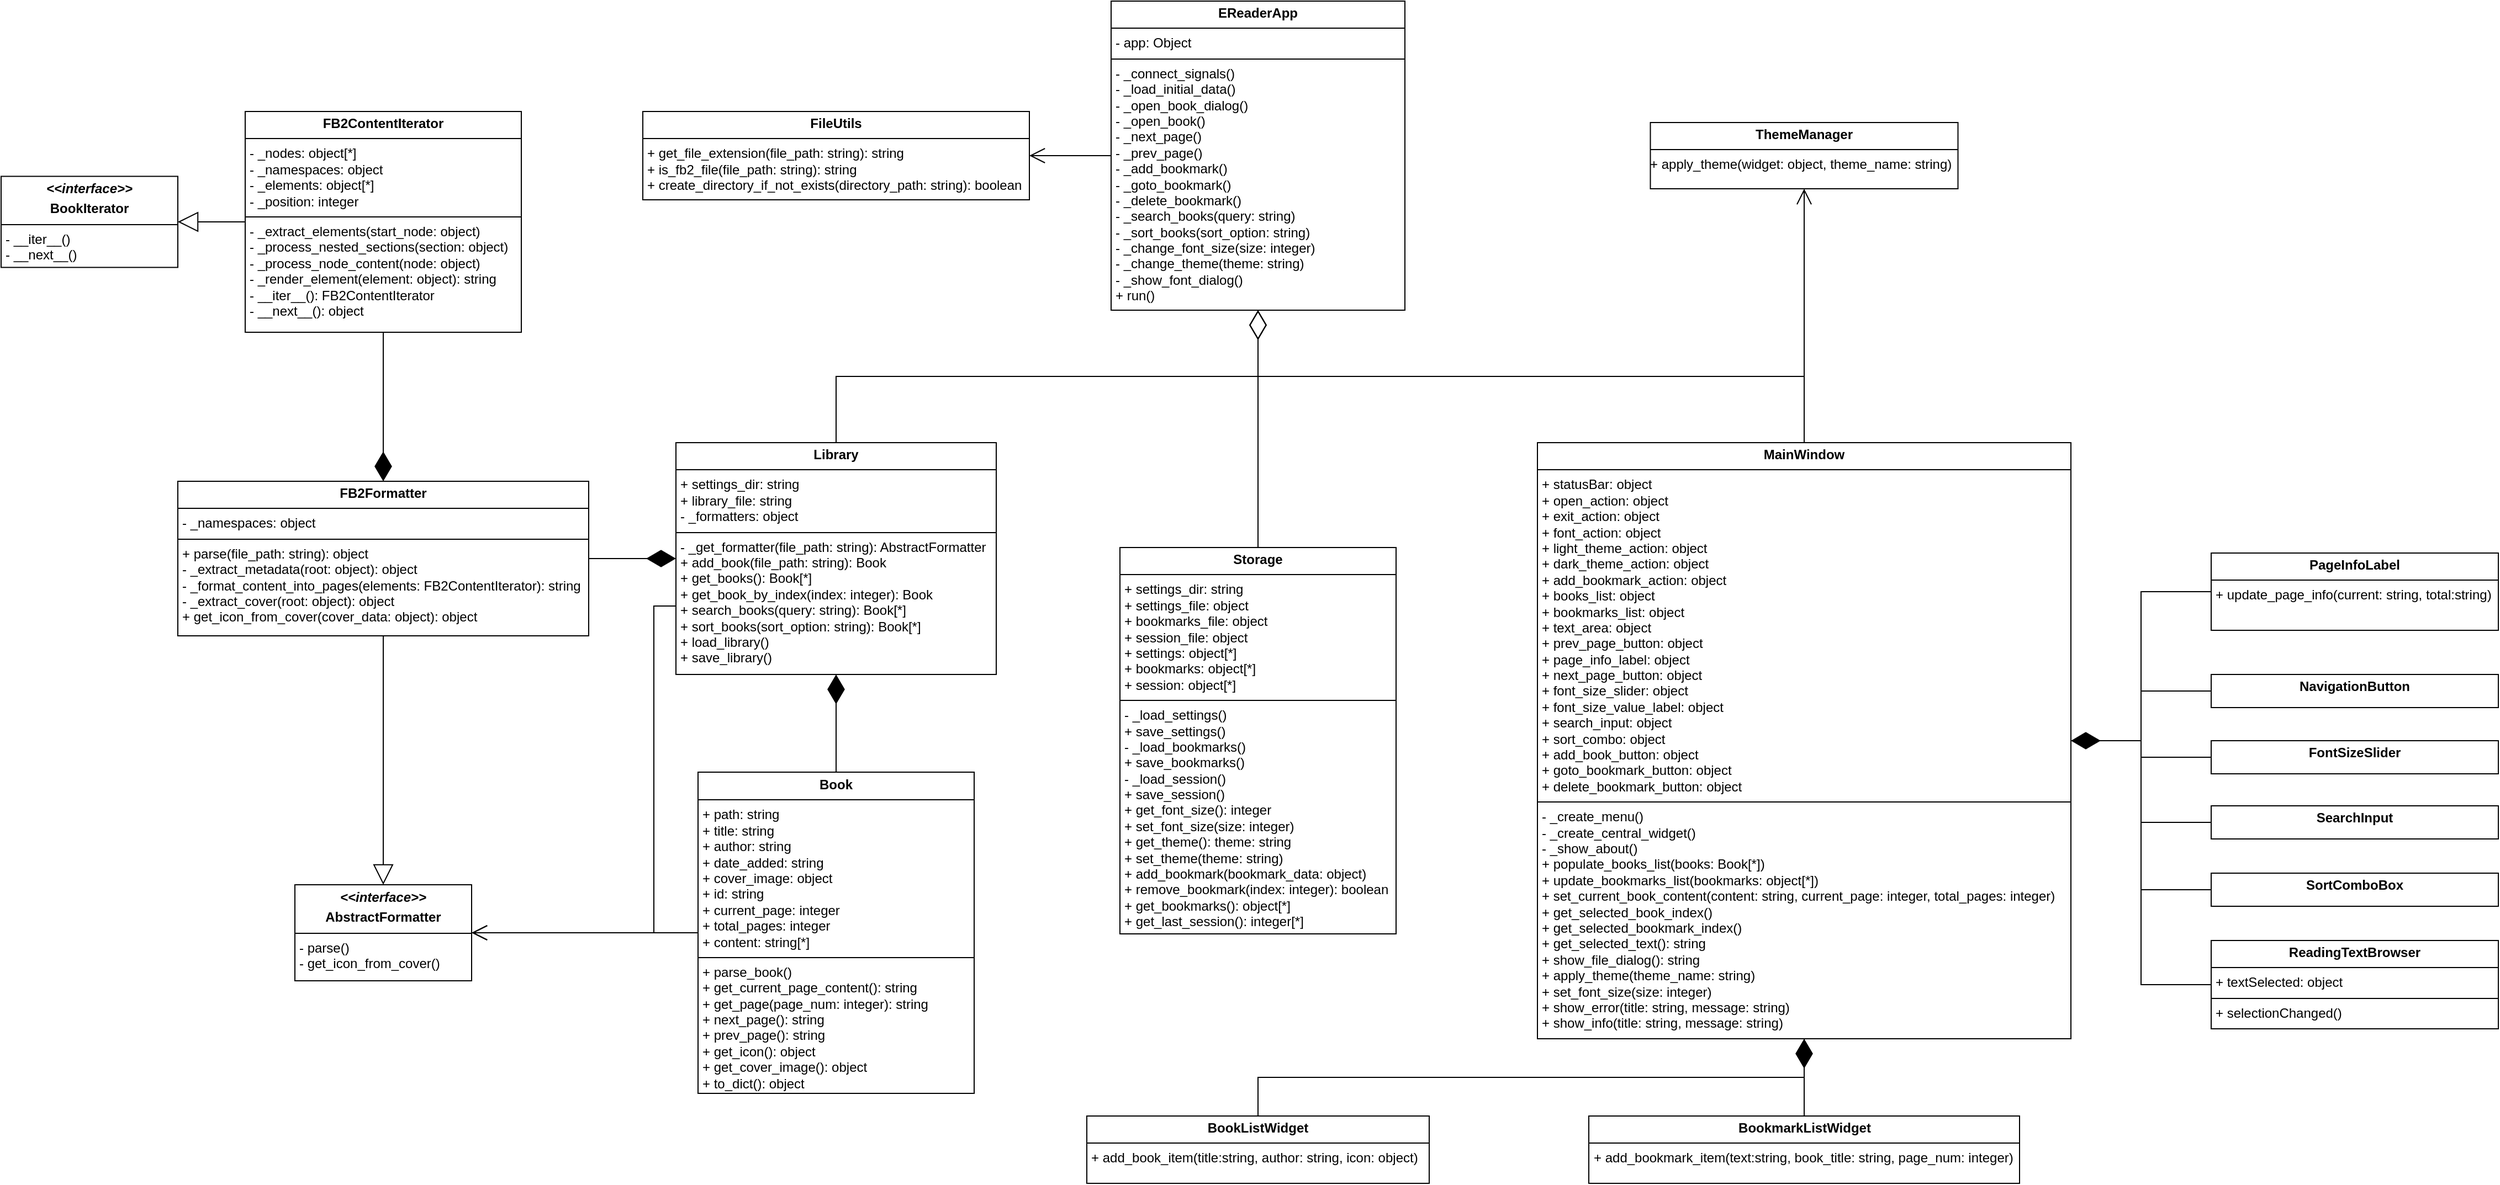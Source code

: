 <mxfile version="26.2.14">
  <diagram name="Страница — 1" id="AopQuwRChWDngGCu7fu8">
    <mxGraphModel dx="3546" dy="1194" grid="1" gridSize="10" guides="1" tooltips="1" connect="1" arrows="1" fold="1" page="1" pageScale="1" pageWidth="827" pageHeight="1169" math="0" shadow="0">
      <root>
        <mxCell id="0" />
        <mxCell id="1" parent="0" />
        <mxCell id="oJuMmsxCPPizC9nV2Sat-1" value="&lt;p style=&quot;margin:0px;margin-top:4px;text-align:center;&quot;&gt;&lt;b&gt;EReaderApp&lt;/b&gt;&lt;/p&gt;&lt;hr size=&quot;1&quot; style=&quot;border-style:solid;&quot;&gt;&lt;p style=&quot;margin:0px;margin-left:4px;&quot;&gt;- app: Object&lt;/p&gt;&lt;hr size=&quot;1&quot; style=&quot;border-style:solid;&quot;&gt;&lt;p style=&quot;margin:0px;margin-left:4px;&quot;&gt;- _connect_signals()&lt;/p&gt;&lt;p style=&quot;margin:0px;margin-left:4px;&quot;&gt;- _load_initial_data()&lt;/p&gt;&lt;p style=&quot;margin:0px;margin-left:4px;&quot;&gt;-&amp;nbsp;_open_book_dialog()&lt;/p&gt;&lt;p style=&quot;margin:0px;margin-left:4px;&quot;&gt;-&amp;nbsp;_open_book()&lt;/p&gt;&lt;p style=&quot;margin:0px;margin-left:4px;&quot;&gt;-&amp;nbsp;_next_page()&lt;/p&gt;&lt;p style=&quot;margin:0px;margin-left:4px;&quot;&gt;-&amp;nbsp;_prev_page()&lt;/p&gt;&lt;p style=&quot;margin:0px;margin-left:4px;&quot;&gt;-&amp;nbsp;_add_bookmark()&lt;/p&gt;&lt;p style=&quot;margin:0px;margin-left:4px;&quot;&gt;-&amp;nbsp;_goto_bookmark()&lt;/p&gt;&lt;p style=&quot;margin:0px;margin-left:4px;&quot;&gt;-&amp;nbsp;_delete_bookmark()&lt;/p&gt;&lt;p style=&quot;margin:0px;margin-left:4px;&quot;&gt;-&amp;nbsp;_search_books(query: string)&lt;br&gt;-&amp;nbsp;_sort_books(sort_option: string)&lt;/p&gt;&lt;p style=&quot;margin:0px;margin-left:4px;&quot;&gt;-&amp;nbsp;_change_font_size(size: integer)&lt;br&gt;- _change_theme(theme: string)&lt;br&gt;-&amp;nbsp;_show_font_dialog()&lt;/p&gt;&lt;p style=&quot;margin:0px;margin-left:4px;&quot;&gt;+ run()&lt;br&gt;&lt;br&gt;&lt;/p&gt;" style="verticalAlign=top;align=left;overflow=fill;html=1;whiteSpace=wrap;" parent="1" vertex="1">
          <mxGeometry x="-66" y="470" width="266" height="280" as="geometry" />
        </mxCell>
        <mxCell id="oJuMmsxCPPizC9nV2Sat-2" value="&lt;p style=&quot;margin:0px;margin-top:4px;text-align:center;&quot;&gt;&lt;b&gt;MainWindow&lt;/b&gt;&lt;/p&gt;&lt;hr size=&quot;1&quot; style=&quot;border-style:solid;&quot;&gt;&lt;p style=&quot;margin:0px;margin-left:4px;&quot;&gt;+ statusBar: object&amp;nbsp;&amp;nbsp;&lt;/p&gt;&lt;p style=&quot;margin:0px;margin-left:4px;&quot;&gt;+ open_action: object&amp;nbsp;&amp;nbsp;&lt;/p&gt;&lt;p style=&quot;margin:0px;margin-left:4px;&quot;&gt;+ exit_action: object&amp;nbsp;&amp;nbsp;&lt;/p&gt;&lt;p style=&quot;margin:0px;margin-left:4px;&quot;&gt;+ font_action: object&amp;nbsp;&amp;nbsp;&lt;/p&gt;&lt;p style=&quot;margin:0px;margin-left:4px;&quot;&gt;+ light_theme_action: object&amp;nbsp;&amp;nbsp;&lt;/p&gt;&lt;p style=&quot;margin:0px;margin-left:4px;&quot;&gt;+ dark_theme_action: object&amp;nbsp;&amp;nbsp;&lt;/p&gt;&lt;p style=&quot;margin:0px;margin-left:4px;&quot;&gt;+ add_bookmark_action: object&amp;nbsp;&amp;nbsp;&lt;/p&gt;&lt;p style=&quot;margin:0px;margin-left:4px;&quot;&gt;+ books_list: object&amp;nbsp;&amp;nbsp;&lt;/p&gt;&lt;p style=&quot;margin:0px;margin-left:4px;&quot;&gt;+ bookmarks_list: object&amp;nbsp;&amp;nbsp;&lt;/p&gt;&lt;p style=&quot;margin:0px;margin-left:4px;&quot;&gt;+ text_area: object&amp;nbsp;&amp;nbsp;&lt;/p&gt;&lt;p style=&quot;margin:0px;margin-left:4px;&quot;&gt;+ prev_page_button: object&amp;nbsp;&amp;nbsp;&lt;/p&gt;&lt;p style=&quot;margin:0px;margin-left:4px;&quot;&gt;+ page_info_label: object&amp;nbsp;&amp;nbsp;&lt;/p&gt;&lt;p style=&quot;margin:0px;margin-left:4px;&quot;&gt;+ next_page_button: object&amp;nbsp;&amp;nbsp;&lt;/p&gt;&lt;p style=&quot;margin:0px;margin-left:4px;&quot;&gt;+ font_size_slider: object&amp;nbsp;&amp;nbsp;&lt;/p&gt;&lt;p style=&quot;margin:0px;margin-left:4px;&quot;&gt;+ font_size_value_label: object&amp;nbsp;&amp;nbsp;&lt;/p&gt;&lt;p style=&quot;margin:0px;margin-left:4px;&quot;&gt;+ search_input: object&amp;nbsp;&amp;nbsp;&lt;/p&gt;&lt;p style=&quot;margin:0px;margin-left:4px;&quot;&gt;+ sort_combo: object&amp;nbsp;&amp;nbsp;&lt;/p&gt;&lt;p style=&quot;margin:0px;margin-left:4px;&quot;&gt;+ add_book_button: object&amp;nbsp;&amp;nbsp;&lt;/p&gt;&lt;p style=&quot;margin:0px;margin-left:4px;&quot;&gt;+ goto_bookmark_button: object&amp;nbsp;&amp;nbsp;&lt;/p&gt;&lt;p style=&quot;margin:0px;margin-left:4px;&quot;&gt;+ delete_bookmark_button: object&amp;nbsp;&amp;nbsp;&lt;/p&gt;&lt;hr size=&quot;1&quot; style=&quot;border-style:solid;&quot;&gt;&lt;p style=&quot;margin:0px;margin-left:4px;&quot;&gt;- _create_menu()&amp;nbsp;&amp;nbsp;&lt;/p&gt;&lt;p style=&quot;margin:0px;margin-left:4px;&quot;&gt;- _create_central_widget()&lt;/p&gt;&lt;p style=&quot;margin:0px;margin-left:4px;&quot;&gt;- _show_about()&lt;/p&gt;&lt;p style=&quot;margin:0px;margin-left:4px;&quot;&gt;+ populate_books_list(books: Book[&lt;span style=&quot;background-color: transparent; color: light-dark(rgb(0, 0, 0), rgb(255, 255, 255));&quot;&gt;*]&lt;/span&gt;&lt;span style=&quot;background-color: transparent; color: light-dark(rgb(0, 0, 0), rgb(255, 255, 255));&quot;&gt;)&lt;/span&gt;&lt;/p&gt;&lt;p style=&quot;margin:0px;margin-left:4px;&quot;&gt;+ update_bookmarks_list(bookmarks: object[*])&lt;/p&gt;&lt;p style=&quot;margin:0px;margin-left:4px;&quot;&gt;+ set_current_book_content(content: string, current_page: integer, total_pages: integer)&lt;/p&gt;&lt;p style=&quot;margin:0px;margin-left:4px;&quot;&gt;+ get_selected_book_index()&lt;/p&gt;&lt;p style=&quot;margin:0px;margin-left:4px;&quot;&gt;+ get_selected_bookmark_index()&lt;/p&gt;&lt;p style=&quot;margin:0px;margin-left:4px;&quot;&gt;+ get_selected_text(): string&lt;/p&gt;&lt;p style=&quot;margin:0px;margin-left:4px;&quot;&gt;+ show_file_dialog(): string&lt;/p&gt;&lt;p style=&quot;margin:0px;margin-left:4px;&quot;&gt;+ apply_theme(theme_name: string)&lt;/p&gt;&lt;p style=&quot;margin:0px;margin-left:4px;&quot;&gt;+ set_font_size(size: integer)&lt;/p&gt;&lt;p style=&quot;margin:0px;margin-left:4px;&quot;&gt;+ show_error(title: string, message&lt;span style=&quot;background-color: transparent; color: light-dark(rgb(0, 0, 0), rgb(255, 255, 255));&quot;&gt;: string&lt;/span&gt;&lt;span style=&quot;background-color: transparent; color: light-dark(rgb(0, 0, 0), rgb(255, 255, 255));&quot;&gt;)&lt;/span&gt;&lt;/p&gt;&lt;p style=&quot;margin:0px;margin-left:4px;&quot;&gt;+ show_info(title&lt;span style=&quot;background-color: transparent; color: light-dark(rgb(0, 0, 0), rgb(255, 255, 255));&quot;&gt;: string&lt;/span&gt;&lt;span style=&quot;background-color: transparent; color: light-dark(rgb(0, 0, 0), rgb(255, 255, 255));&quot;&gt;, message&lt;/span&gt;&lt;span style=&quot;background-color: transparent; color: light-dark(rgb(0, 0, 0), rgb(255, 255, 255));&quot;&gt;: string&lt;/span&gt;&lt;span style=&quot;background-color: transparent; color: light-dark(rgb(0, 0, 0), rgb(255, 255, 255));&quot;&gt;)&lt;/span&gt;&lt;/p&gt;" style="verticalAlign=top;align=left;overflow=fill;html=1;whiteSpace=wrap;" parent="1" vertex="1">
          <mxGeometry x="320" y="870" width="483" height="540" as="geometry" />
        </mxCell>
        <mxCell id="oJuMmsxCPPizC9nV2Sat-3" value="&lt;p style=&quot;margin:0px;margin-top:4px;text-align:center;&quot;&gt;&lt;b&gt;Storage&lt;/b&gt;&lt;/p&gt;&lt;hr size=&quot;1&quot; style=&quot;border-style:solid;&quot;&gt;&lt;p style=&quot;margin:0px;margin-left:4px;&quot;&gt;+ settings_dir: string&amp;nbsp;&lt;/p&gt;&lt;p style=&quot;margin:0px;margin-left:4px;&quot;&gt;+ settings_file: object&lt;/p&gt;&lt;p style=&quot;margin:0px;margin-left:4px;&quot;&gt;+ bookmarks_file: object&lt;/p&gt;&lt;p style=&quot;margin:0px;margin-left:4px;&quot;&gt;+ session_file: object&lt;/p&gt;&lt;p style=&quot;margin:0px;margin-left:4px;&quot;&gt;+ settings: object[*]&lt;/p&gt;&lt;p style=&quot;margin:0px;margin-left:4px;&quot;&gt;+ bookmarks: object[*]&lt;/p&gt;&lt;p style=&quot;margin:0px;margin-left:4px;&quot;&gt;+ session: object[*]&lt;/p&gt;&lt;hr size=&quot;1&quot; style=&quot;border-style:solid;&quot;&gt;&lt;p style=&quot;margin:0px;margin-left:4px;&quot;&gt;- _load_settings()&lt;/p&gt;&lt;p style=&quot;margin:0px;margin-left:4px;&quot;&gt;+ save_settings()&lt;/p&gt;&lt;p style=&quot;margin:0px;margin-left:4px;&quot;&gt;- _load_bookmarks()&lt;/p&gt;&lt;p style=&quot;margin:0px;margin-left:4px;&quot;&gt;&lt;span style=&quot;background-color: transparent; color: light-dark(rgb(0, 0, 0), rgb(255, 255, 255));&quot;&gt;+ save_bookmarks()&lt;/span&gt;&lt;/p&gt;&lt;p style=&quot;margin:0px;margin-left:4px;&quot;&gt;&lt;span style=&quot;background-color: transparent; color: light-dark(rgb(0, 0, 0), rgb(255, 255, 255));&quot;&gt;- _load_session()&lt;/span&gt;&lt;/p&gt;&lt;p style=&quot;margin:0px;margin-left:4px;&quot;&gt;&lt;span style=&quot;background-color: transparent; color: light-dark(rgb(0, 0, 0), rgb(255, 255, 255));&quot;&gt;+ save_session()&lt;/span&gt;&lt;/p&gt;&lt;p style=&quot;margin:0px;margin-left:4px;&quot;&gt;&lt;span style=&quot;background-color: transparent; color: light-dark(rgb(0, 0, 0), rgb(255, 255, 255));&quot;&gt;+ get_font_size(): integer&lt;/span&gt;&lt;/p&gt;&lt;p style=&quot;margin:0px;margin-left:4px;&quot;&gt;&lt;span style=&quot;background-color: transparent; color: light-dark(rgb(0, 0, 0), rgb(255, 255, 255));&quot;&gt;+ set_font_size(size: integer)&lt;/span&gt;&lt;/p&gt;&lt;p style=&quot;margin:0px;margin-left:4px;&quot;&gt;&lt;span style=&quot;background-color: transparent; color: light-dark(rgb(0, 0, 0), rgb(255, 255, 255));&quot;&gt;+ get_theme():&amp;nbsp;&lt;/span&gt;&lt;span style=&quot;background-color: transparent; color: light-dark(rgb(0, 0, 0), rgb(255, 255, 255));&quot;&gt;theme: string&lt;/span&gt;&lt;/p&gt;&lt;p style=&quot;margin:0px;margin-left:4px;&quot;&gt;+ set_theme(&lt;span style=&quot;background-color: transparent; color: light-dark(rgb(0, 0, 0), rgb(255, 255, 255));&quot;&gt;theme: string&lt;/span&gt;&lt;span style=&quot;background-color: transparent; color: light-dark(rgb(0, 0, 0), rgb(255, 255, 255));&quot;&gt;)&lt;/span&gt;&lt;/p&gt;&lt;p style=&quot;margin:0px;margin-left:4px;&quot;&gt;&lt;span style=&quot;background-color: transparent; color: light-dark(rgb(0, 0, 0), rgb(255, 255, 255));&quot;&gt;+ add_bookmark(bookmark_data: object)&lt;/span&gt;&lt;/p&gt;&lt;p style=&quot;margin:0px;margin-left:4px;&quot;&gt;&lt;span style=&quot;background-color: transparent; color: light-dark(rgb(0, 0, 0), rgb(255, 255, 255));&quot;&gt;+ remove_bookmark(index: integer): boolean&lt;/span&gt;&lt;/p&gt;&lt;p style=&quot;margin:0px;margin-left:4px;&quot;&gt;&lt;span style=&quot;background-color: transparent; color: light-dark(rgb(0, 0, 0), rgb(255, 255, 255));&quot;&gt;+ get_bookmarks(): object[*]&lt;/span&gt;&lt;/p&gt;&lt;p style=&quot;margin:0px;margin-left:4px;&quot;&gt;&lt;span style=&quot;background-color: transparent; color: light-dark(rgb(0, 0, 0), rgb(255, 255, 255));&quot;&gt;+ get_last_session(): integer[*]&lt;/span&gt;&lt;/p&gt;" style="verticalAlign=top;align=left;overflow=fill;html=1;whiteSpace=wrap;" parent="1" vertex="1">
          <mxGeometry x="-58" y="965" width="250" height="350" as="geometry" />
        </mxCell>
        <mxCell id="oJuMmsxCPPizC9nV2Sat-4" value="&lt;p style=&quot;margin:0px;margin-top:4px;text-align:center;&quot;&gt;&lt;b&gt;Library&lt;/b&gt;&lt;/p&gt;&lt;hr size=&quot;1&quot; style=&quot;border-style:solid;&quot;&gt;&lt;p style=&quot;margin:0px;margin-left:4px;&quot;&gt;+ settings_dir: string&lt;/p&gt;&lt;p style=&quot;margin:0px;margin-left:4px;&quot;&gt;+ library_file: string&lt;/p&gt;&lt;p style=&quot;margin:0px;margin-left:4px;&quot;&gt;- _formatters: object&lt;/p&gt;&lt;hr size=&quot;1&quot; style=&quot;border-style:solid;&quot;&gt;&lt;p style=&quot;margin:0px;margin-left:4px;&quot;&gt;- _get_formatter(file_path: string): AbstractFormatter&lt;/p&gt;&lt;p style=&quot;margin:0px;margin-left:4px;&quot;&gt;+ add_book(file_path: string): Book&lt;/p&gt;&lt;p style=&quot;margin:0px;margin-left:4px;&quot;&gt;+ get_books(): Book[*]&lt;/p&gt;&lt;p style=&quot;margin:0px;margin-left:4px;&quot;&gt;+ get_book_by_index(index: integer): Book&lt;/p&gt;&lt;p style=&quot;margin:0px;margin-left:4px;&quot;&gt;+ search_books(query: string): Book[*]&lt;/p&gt;&lt;p style=&quot;margin:0px;margin-left:4px;&quot;&gt;+ sort_books(sort_option: string): Book[*]&lt;/p&gt;&lt;p style=&quot;margin:0px;margin-left:4px;&quot;&gt;+ load_library()&lt;/p&gt;&lt;p style=&quot;margin:0px;margin-left:4px;&quot;&gt;+ save_library()&lt;/p&gt;" style="verticalAlign=top;align=left;overflow=fill;html=1;whiteSpace=wrap;" parent="1" vertex="1">
          <mxGeometry x="-460" y="870" width="290" height="210" as="geometry" />
        </mxCell>
        <mxCell id="oJuMmsxCPPizC9nV2Sat-8" value="&lt;p style=&quot;margin:0px;margin-top:4px;text-align:center;&quot;&gt;&lt;b&gt;Book&lt;/b&gt;&lt;/p&gt;&lt;hr size=&quot;1&quot; style=&quot;border-style:solid;&quot;&gt;&lt;p style=&quot;margin:0px;margin-left:4px;&quot;&gt;+ path: string&lt;br&gt;+ title: string&amp;nbsp;&amp;nbsp;&lt;/p&gt;&lt;p style=&quot;margin:0px;margin-left:4px;&quot;&gt;+ author: string&amp;nbsp;&amp;nbsp;&lt;/p&gt;&lt;p style=&quot;margin:0px;margin-left:4px;&quot;&gt;+ date_added: string&amp;nbsp;&amp;nbsp;&lt;/p&gt;&lt;p style=&quot;margin:0px;margin-left:4px;&quot;&gt;+ cover_image: object&amp;nbsp;&lt;/p&gt;&lt;p style=&quot;margin:0px;margin-left:4px;&quot;&gt;+ id: string&amp;nbsp;&amp;nbsp;&lt;/p&gt;&lt;p style=&quot;margin:0px;margin-left:4px;&quot;&gt;+ current_page: integer&amp;nbsp;&lt;/p&gt;&lt;p style=&quot;margin:0px;margin-left:4px;&quot;&gt;+ total_pages:&amp;nbsp;&lt;span style=&quot;background-color: transparent; color: light-dark(rgb(0, 0, 0), rgb(255, 255, 255));&quot;&gt;integer&amp;nbsp;&lt;/span&gt;&lt;/p&gt;&lt;p style=&quot;margin:0px;margin-left:4px;&quot;&gt;+ content: string[*]&lt;/p&gt;&lt;hr size=&quot;1&quot; style=&quot;border-style:solid;&quot;&gt;&lt;p style=&quot;margin:0px;margin-left:4px;&quot;&gt;+ parse_book()&lt;/p&gt;&lt;p style=&quot;margin:0px;margin-left:4px;&quot;&gt;+ get_current_page_content(): string&lt;/p&gt;&lt;p style=&quot;margin:0px;margin-left:4px;&quot;&gt;+ get_page(page_num: integer): string&lt;/p&gt;&lt;p style=&quot;margin:0px;margin-left:4px;&quot;&gt;+ next_page(): string&lt;/p&gt;&lt;p style=&quot;margin:0px;margin-left:4px;&quot;&gt;+ prev_page()&lt;span style=&quot;background-color: transparent; color: light-dark(rgb(0, 0, 0), rgb(255, 255, 255));&quot;&gt;: string&lt;/span&gt;&lt;/p&gt;&lt;p style=&quot;margin:0px;margin-left:4px;&quot;&gt;+ get_icon(): object&lt;/p&gt;&lt;p style=&quot;margin:0px;margin-left:4px;&quot;&gt;+ get_cover_image(): object&lt;/p&gt;&lt;p style=&quot;margin:0px;margin-left:4px;&quot;&gt;+ to_dict(): object&lt;/p&gt;" style="verticalAlign=top;align=left;overflow=fill;html=1;whiteSpace=wrap;" parent="1" vertex="1">
          <mxGeometry x="-440" y="1168.5" width="250" height="291" as="geometry" />
        </mxCell>
        <mxCell id="oJuMmsxCPPizC9nV2Sat-10" value="&lt;p style=&quot;margin:0px;margin-top:4px;text-align:center;&quot;&gt;&lt;b&gt;FB2Formatter&lt;/b&gt;&lt;/p&gt;&lt;hr size=&quot;1&quot; style=&quot;border-style:solid;&quot;&gt;&lt;p style=&quot;margin:0px;margin-left:4px;&quot;&gt;- _namespaces: object&lt;/p&gt;&lt;hr size=&quot;1&quot; style=&quot;border-style:solid;&quot;&gt;&lt;p style=&quot;margin:0px;margin-left:4px;&quot;&gt;+ parse(file_path: string): object&lt;/p&gt;&lt;p style=&quot;margin:0px;margin-left:4px;&quot;&gt;- _extract_metadata(root: object): object&lt;/p&gt;&lt;p style=&quot;margin:0px;margin-left:4px;&quot;&gt;- _format_content_into_pages(elements: FB2ContentIterator): string&lt;/p&gt;&lt;p style=&quot;margin:0px;margin-left:4px;&quot;&gt;- _extract_cover(root: object): object&lt;/p&gt;&lt;p style=&quot;margin:0px;margin-left:4px;&quot;&gt;+ get_icon_from_cover(cover_data: object): object&lt;/p&gt;" style="verticalAlign=top;align=left;overflow=fill;html=1;whiteSpace=wrap;" parent="1" vertex="1">
          <mxGeometry x="-911" y="905" width="372" height="140" as="geometry" />
        </mxCell>
        <mxCell id="oJuMmsxCPPizC9nV2Sat-12" value="&lt;p style=&quot;margin:0px;margin-top:4px;text-align:center;&quot;&gt;&lt;b&gt;FB2ContentIterator&lt;/b&gt;&lt;/p&gt;&lt;hr size=&quot;1&quot; style=&quot;border-style:solid;&quot;&gt;&lt;p style=&quot;margin:0px;margin-left:4px;&quot;&gt;- _nodes: object[*]&lt;/p&gt;&lt;p style=&quot;margin:0px;margin-left:4px;&quot;&gt;- _namespaces: object&lt;/p&gt;&lt;p style=&quot;margin:0px;margin-left:4px;&quot;&gt;- _elements: object[*]&lt;/p&gt;&lt;p style=&quot;margin:0px;margin-left:4px;&quot;&gt;- _position: integer&lt;/p&gt;&lt;hr size=&quot;1&quot; style=&quot;border-style:solid;&quot;&gt;&lt;p style=&quot;margin:0px;margin-left:4px;&quot;&gt;- _extract_elements(start_node: object)&lt;/p&gt;&lt;p style=&quot;margin:0px;margin-left:4px;&quot;&gt;- _process_nested_sections(section: object)&lt;/p&gt;&lt;p style=&quot;margin:0px;margin-left:4px;&quot;&gt;- _process_node_content(node: object)&lt;/p&gt;&lt;p style=&quot;margin:0px;margin-left:4px;&quot;&gt;- _render_element(element: object): string&lt;/p&gt;&lt;p style=&quot;margin:0px;margin-left:4px;&quot;&gt;- __iter__():&amp;nbsp;&lt;span style=&quot;background-color: transparent; color: light-dark(rgb(0, 0, 0), rgb(255, 255, 255)); text-align: center;&quot;&gt;FB2ContentIterator&lt;/span&gt;&lt;/p&gt;&lt;p style=&quot;margin:0px;margin-left:4px;&quot;&gt;&lt;span style=&quot;background-color: transparent; color: light-dark(rgb(0, 0, 0), rgb(255, 255, 255)); text-align: center;&quot;&gt;- __next__(): object&lt;/span&gt;&lt;/p&gt;" style="verticalAlign=top;align=left;overflow=fill;html=1;whiteSpace=wrap;" parent="1" vertex="1">
          <mxGeometry x="-850" y="570" width="250" height="200" as="geometry" />
        </mxCell>
        <mxCell id="oJuMmsxCPPizC9nV2Sat-14" value="&lt;p style=&quot;margin:0px;margin-top:4px;text-align:center;&quot;&gt;&lt;b&gt;&lt;i&gt;&amp;lt;&amp;lt;interface&amp;gt;&amp;gt;&lt;/i&gt;&lt;/b&gt;&lt;/p&gt;&lt;p style=&quot;margin:0px;margin-top:4px;text-align:center;&quot;&gt;&lt;b&gt;BookIterator&lt;/b&gt;&lt;/p&gt;&lt;hr size=&quot;1&quot; style=&quot;border-style:solid;&quot;&gt;&lt;p style=&quot;margin:0px;margin-left:4px;&quot;&gt;- __iter__()&lt;/p&gt;&lt;p style=&quot;margin:0px;margin-left:4px;&quot;&gt;- __next__()&lt;/p&gt;" style="verticalAlign=top;align=left;overflow=fill;html=1;whiteSpace=wrap;" parent="1" vertex="1">
          <mxGeometry x="-1071" y="628.75" width="160" height="82.5" as="geometry" />
        </mxCell>
        <mxCell id="oJuMmsxCPPizC9nV2Sat-17" value="&lt;p style=&quot;margin:0px;margin-top:4px;text-align:center;&quot;&gt;&lt;b&gt;ThemeManager&lt;/b&gt;&lt;/p&gt;&lt;hr size=&quot;1&quot; style=&quot;border-style:solid;&quot;&gt;&lt;div style=&quot;height:2px;&quot;&gt;+ apply_theme(widget: object, theme_name: string)&lt;/div&gt;" style="verticalAlign=top;align=left;overflow=fill;html=1;whiteSpace=wrap;" parent="1" vertex="1">
          <mxGeometry x="422.25" y="580" width="278.5" height="60" as="geometry" />
        </mxCell>
        <mxCell id="oJuMmsxCPPizC9nV2Sat-19" value="" style="endArrow=open;endFill=1;endSize=12;html=1;rounded=0;entryX=0.5;entryY=1;entryDx=0;entryDy=0;exitX=0.5;exitY=0;exitDx=0;exitDy=0;" parent="1" source="oJuMmsxCPPizC9nV2Sat-2" target="oJuMmsxCPPizC9nV2Sat-17" edge="1">
          <mxGeometry width="160" relative="1" as="geometry">
            <mxPoint x="520" y="730" as="sourcePoint" />
            <mxPoint x="680" y="730" as="targetPoint" />
          </mxGeometry>
        </mxCell>
        <mxCell id="oJuMmsxCPPizC9nV2Sat-21" value="" style="endArrow=open;endFill=1;endSize=12;html=1;rounded=0;exitX=0;exitY=0.5;exitDx=0;exitDy=0;entryX=1;entryY=0.5;entryDx=0;entryDy=0;" parent="1" source="oJuMmsxCPPizC9nV2Sat-1" target="oJuMmsxCPPizC9nV2Sat-23" edge="1">
          <mxGeometry width="160" relative="1" as="geometry">
            <mxPoint x="-70" y="590" as="sourcePoint" />
            <mxPoint x="-175.75" y="575" as="targetPoint" />
          </mxGeometry>
        </mxCell>
        <mxCell id="oJuMmsxCPPizC9nV2Sat-23" value="&lt;p style=&quot;margin:0px;margin-top:4px;text-align:center;&quot;&gt;&lt;b&gt;FileUtils&lt;/b&gt;&lt;/p&gt;&lt;hr size=&quot;1&quot; style=&quot;border-style:solid;&quot;&gt;&lt;p style=&quot;margin:0px;margin-left:4px;&quot;&gt;&lt;span style=&quot;background-color: transparent; color: light-dark(rgb(0, 0, 0), rgb(255, 255, 255));&quot;&gt;+ get_file_extension(file_path: string): string&lt;/span&gt;&lt;/p&gt;&lt;p style=&quot;margin:0px;margin-left:4px;&quot;&gt;+ is_fb2_file(file_path: string): string&lt;/p&gt;&lt;p style=&quot;margin:0px;margin-left:4px;&quot;&gt;+ create_directory_if_not_exists(directory_path: string): boolean&lt;/p&gt;" style="verticalAlign=top;align=left;overflow=fill;html=1;whiteSpace=wrap;" parent="1" vertex="1">
          <mxGeometry x="-490" y="570" width="350" height="80" as="geometry" />
        </mxCell>
        <mxCell id="oJuMmsxCPPizC9nV2Sat-28" value="" style="endArrow=diamondThin;endFill=1;endSize=24;html=1;rounded=0;entryX=0.5;entryY=1;entryDx=0;entryDy=0;exitX=0.5;exitY=0;exitDx=0;exitDy=0;" parent="1" source="oJuMmsxCPPizC9nV2Sat-8" target="oJuMmsxCPPizC9nV2Sat-4" edge="1">
          <mxGeometry width="160" relative="1" as="geometry">
            <mxPoint x="-60" y="1170" as="sourcePoint" />
            <mxPoint x="100" y="1170" as="targetPoint" />
          </mxGeometry>
        </mxCell>
        <mxCell id="ib1BfsvhJLSHY4ZBmkYC-3" value="&lt;p style=&quot;margin:0px;margin-top:4px;text-align:center;&quot;&gt;&lt;b&gt;BookListWidget&lt;/b&gt;&lt;/p&gt;&lt;hr size=&quot;1&quot; style=&quot;border-style:solid;&quot;&gt;&lt;p style=&quot;margin:0px;margin-left:4px;&quot;&gt;&lt;span style=&quot;background-color: transparent; color: light-dark(rgb(0, 0, 0), rgb(255, 255, 255));&quot;&gt;+ add_book_item(title:string, author: string, icon: object)&lt;/span&gt;&lt;/p&gt;" style="verticalAlign=top;align=left;overflow=fill;html=1;whiteSpace=wrap;" parent="1" vertex="1">
          <mxGeometry x="-88" y="1480" width="310" height="61" as="geometry" />
        </mxCell>
        <mxCell id="ib1BfsvhJLSHY4ZBmkYC-6" value="&lt;p style=&quot;margin:0px;margin-top:4px;text-align:center;&quot;&gt;&lt;b&gt;FontSizeSlider&lt;/b&gt;&lt;/p&gt;" style="verticalAlign=top;align=left;overflow=fill;html=1;whiteSpace=wrap;" parent="1" vertex="1">
          <mxGeometry x="930" y="1140" width="260" height="30" as="geometry" />
        </mxCell>
        <mxCell id="ib1BfsvhJLSHY4ZBmkYC-7" value="&lt;p style=&quot;margin:0px;margin-top:4px;text-align:center;&quot;&gt;&lt;b&gt;PageInfoLabel&lt;/b&gt;&lt;/p&gt;&lt;hr size=&quot;1&quot; style=&quot;border-style:solid;&quot;&gt;&lt;p style=&quot;margin:0px;margin-left:4px;&quot;&gt;&lt;span style=&quot;background-color: transparent; color: light-dark(rgb(0, 0, 0), rgb(255, 255, 255));&quot;&gt;+ update_page_info(current: string, total:string)&lt;/span&gt;&lt;/p&gt;" style="verticalAlign=top;align=left;overflow=fill;html=1;whiteSpace=wrap;" parent="1" vertex="1">
          <mxGeometry x="930" y="970" width="260" height="70" as="geometry" />
        </mxCell>
        <mxCell id="ib1BfsvhJLSHY4ZBmkYC-8" value="&lt;p style=&quot;margin:0px;margin-top:4px;text-align:center;&quot;&gt;&lt;b&gt;ReadingTextBrowser&lt;/b&gt;&lt;/p&gt;&lt;hr size=&quot;1&quot; style=&quot;border-style:solid;&quot;&gt;&lt;p style=&quot;margin:0px;margin-left:4px;&quot;&gt;+ textSelected: object&lt;/p&gt;&lt;hr size=&quot;1&quot; style=&quot;border-style:solid;&quot;&gt;&lt;p style=&quot;margin:0px;margin-left:4px;&quot;&gt;+ selectionChanged()&lt;/p&gt;" style="verticalAlign=top;align=left;overflow=fill;html=1;whiteSpace=wrap;" parent="1" vertex="1">
          <mxGeometry x="930" y="1321" width="260" height="80" as="geometry" />
        </mxCell>
        <mxCell id="ib1BfsvhJLSHY4ZBmkYC-10" value="&lt;p style=&quot;margin:0px;margin-top:4px;text-align:center;&quot;&gt;&lt;b&gt;BookmarkListWidget&lt;/b&gt;&lt;/p&gt;&lt;hr size=&quot;1&quot; style=&quot;border-style:solid;&quot;&gt;&lt;p style=&quot;margin:0px;margin-left:4px;&quot;&gt;&lt;span style=&quot;background-color: transparent; color: light-dark(rgb(0, 0, 0), rgb(255, 255, 255));&quot;&gt;+ add_bookmark_item(text:string, book_title: string, page_num: integer)&lt;/span&gt;&lt;/p&gt;" style="verticalAlign=top;align=left;overflow=fill;html=1;whiteSpace=wrap;" parent="1" vertex="1">
          <mxGeometry x="366.5" y="1480" width="390" height="61" as="geometry" />
        </mxCell>
        <mxCell id="ib1BfsvhJLSHY4ZBmkYC-11" value="&lt;p style=&quot;margin:0px;margin-top:4px;text-align:center;&quot;&gt;&lt;b&gt;SearchInput&lt;/b&gt;&lt;/p&gt;" style="verticalAlign=top;align=left;overflow=fill;html=1;whiteSpace=wrap;" parent="1" vertex="1">
          <mxGeometry x="930" y="1199" width="260" height="30" as="geometry" />
        </mxCell>
        <mxCell id="ib1BfsvhJLSHY4ZBmkYC-12" value="&lt;p style=&quot;margin:0px;margin-top:4px;text-align:center;&quot;&gt;&lt;b&gt;NavigationButton&lt;/b&gt;&lt;/p&gt;" style="verticalAlign=top;align=left;overflow=fill;html=1;whiteSpace=wrap;" parent="1" vertex="1">
          <mxGeometry x="930" y="1080" width="260" height="30" as="geometry" />
        </mxCell>
        <mxCell id="ib1BfsvhJLSHY4ZBmkYC-13" value="&lt;p style=&quot;margin:0px;margin-top:4px;text-align:center;&quot;&gt;&lt;b&gt;SortComboBox&lt;/b&gt;&lt;/p&gt;" style="verticalAlign=top;align=left;overflow=fill;html=1;whiteSpace=wrap;" parent="1" vertex="1">
          <mxGeometry x="930" y="1260" width="260" height="30" as="geometry" />
        </mxCell>
        <mxCell id="ib1BfsvhJLSHY4ZBmkYC-15" value="" style="endArrow=diamondThin;endFill=1;endSize=24;html=1;rounded=0;entryX=0.5;entryY=1;entryDx=0;entryDy=0;exitX=0.5;exitY=0;exitDx=0;exitDy=0;edgeStyle=orthogonalEdgeStyle;" parent="1" source="ib1BfsvhJLSHY4ZBmkYC-3" target="oJuMmsxCPPizC9nV2Sat-2" edge="1">
          <mxGeometry width="160" relative="1" as="geometry">
            <mxPoint x="440" y="1450" as="sourcePoint" />
            <mxPoint x="600" y="1450" as="targetPoint" />
          </mxGeometry>
        </mxCell>
        <mxCell id="mYx69EmBq4phYTxL00Qc-1" value="" style="endArrow=none;endFill=1;endSize=24;html=1;rounded=0;entryX=1;entryY=0.5;entryDx=0;entryDy=0;exitX=0;exitY=0.5;exitDx=0;exitDy=0;edgeStyle=orthogonalEdgeStyle;startFill=0;" parent="1" source="ib1BfsvhJLSHY4ZBmkYC-8" target="oJuMmsxCPPizC9nV2Sat-2" edge="1">
          <mxGeometry width="160" relative="1" as="geometry">
            <mxPoint x="780" y="1270" as="sourcePoint" />
            <mxPoint x="940" y="1270" as="targetPoint" />
          </mxGeometry>
        </mxCell>
        <mxCell id="mYx69EmBq4phYTxL00Qc-2" value="" style="endArrow=none;endFill=1;endSize=24;html=1;rounded=0;entryX=1;entryY=0.5;entryDx=0;entryDy=0;exitX=0;exitY=0.5;exitDx=0;exitDy=0;edgeStyle=elbowEdgeStyle;startFill=0;" parent="1" source="ib1BfsvhJLSHY4ZBmkYC-13" target="oJuMmsxCPPizC9nV2Sat-2" edge="1">
          <mxGeometry width="160" relative="1" as="geometry">
            <mxPoint x="940" y="1371" as="sourcePoint" />
            <mxPoint x="813" y="1150" as="targetPoint" />
          </mxGeometry>
        </mxCell>
        <mxCell id="mYx69EmBq4phYTxL00Qc-3" value="" style="endArrow=none;endFill=1;endSize=24;html=1;rounded=0;entryX=1;entryY=0.5;entryDx=0;entryDy=0;exitX=0;exitY=0.5;exitDx=0;exitDy=0;edgeStyle=elbowEdgeStyle;startFill=0;" parent="1" source="ib1BfsvhJLSHY4ZBmkYC-11" target="oJuMmsxCPPizC9nV2Sat-2" edge="1">
          <mxGeometry width="160" relative="1" as="geometry">
            <mxPoint x="940" y="1285" as="sourcePoint" />
            <mxPoint x="813" y="1150" as="targetPoint" />
          </mxGeometry>
        </mxCell>
        <mxCell id="mYx69EmBq4phYTxL00Qc-4" value="" style="endArrow=diamondThin;endFill=1;endSize=24;html=1;rounded=0;entryX=1;entryY=0.5;entryDx=0;entryDy=0;exitX=0;exitY=0.5;exitDx=0;exitDy=0;edgeStyle=orthogonalEdgeStyle;" parent="1" source="ib1BfsvhJLSHY4ZBmkYC-6" target="oJuMmsxCPPizC9nV2Sat-2" edge="1">
          <mxGeometry width="160" relative="1" as="geometry">
            <mxPoint x="950" y="1295" as="sourcePoint" />
            <mxPoint x="823" y="1160" as="targetPoint" />
          </mxGeometry>
        </mxCell>
        <mxCell id="mYx69EmBq4phYTxL00Qc-5" value="" style="endArrow=none;endFill=1;endSize=24;html=1;rounded=0;entryX=1;entryY=0.5;entryDx=0;entryDy=0;exitX=0;exitY=0.5;exitDx=0;exitDy=0;edgeStyle=orthogonalEdgeStyle;startFill=0;" parent="1" source="ib1BfsvhJLSHY4ZBmkYC-12" target="oJuMmsxCPPizC9nV2Sat-2" edge="1">
          <mxGeometry width="160" relative="1" as="geometry">
            <mxPoint x="940" y="1165" as="sourcePoint" />
            <mxPoint x="813" y="1150" as="targetPoint" />
          </mxGeometry>
        </mxCell>
        <mxCell id="mYx69EmBq4phYTxL00Qc-6" value="" style="endArrow=none;endFill=1;endSize=24;html=1;rounded=0;entryX=1;entryY=0.5;entryDx=0;entryDy=0;exitX=0;exitY=0.5;exitDx=0;exitDy=0;edgeStyle=orthogonalEdgeStyle;startFill=0;" parent="1" source="ib1BfsvhJLSHY4ZBmkYC-7" target="oJuMmsxCPPizC9nV2Sat-2" edge="1">
          <mxGeometry width="160" relative="1" as="geometry">
            <mxPoint x="950" y="1175" as="sourcePoint" />
            <mxPoint x="823" y="1160" as="targetPoint" />
          </mxGeometry>
        </mxCell>
        <mxCell id="mYx69EmBq4phYTxL00Qc-7" value="" style="endArrow=none;endFill=1;endSize=24;html=1;rounded=0;entryX=0.5;entryY=1;entryDx=0;entryDy=0;exitX=0.5;exitY=0;exitDx=0;exitDy=0;edgeStyle=orthogonalEdgeStyle;startFill=0;" parent="1" source="ib1BfsvhJLSHY4ZBmkYC-10" target="oJuMmsxCPPizC9nV2Sat-2" edge="1">
          <mxGeometry width="160" relative="1" as="geometry">
            <mxPoint x="572" y="1575" as="sourcePoint" />
            <mxPoint x="572" y="1420" as="targetPoint" />
          </mxGeometry>
        </mxCell>
        <mxCell id="mYx69EmBq4phYTxL00Qc-9" value="" style="endArrow=diamondThin;endFill=0;endSize=24;html=1;rounded=0;entryX=0.5;entryY=1;entryDx=0;entryDy=0;exitX=0.5;exitY=0;exitDx=0;exitDy=0;edgeStyle=orthogonalEdgeStyle;" parent="1" source="oJuMmsxCPPizC9nV2Sat-4" target="oJuMmsxCPPizC9nV2Sat-1" edge="1">
          <mxGeometry width="160" relative="1" as="geometry">
            <mxPoint x="-80" y="870" as="sourcePoint" />
            <mxPoint x="80" y="870" as="targetPoint" />
          </mxGeometry>
        </mxCell>
        <mxCell id="mYx69EmBq4phYTxL00Qc-10" value="" style="endArrow=diamondThin;endFill=0;endSize=24;html=1;rounded=0;entryX=0.5;entryY=1;entryDx=0;entryDy=0;exitX=0.5;exitY=0;exitDx=0;exitDy=0;" parent="1" source="oJuMmsxCPPizC9nV2Sat-3" target="oJuMmsxCPPizC9nV2Sat-1" edge="1">
          <mxGeometry width="160" relative="1" as="geometry">
            <mxPoint x="-305" y="880" as="sourcePoint" />
            <mxPoint x="77" y="760" as="targetPoint" />
          </mxGeometry>
        </mxCell>
        <mxCell id="bz50JaXzlBVsqkrH0b62-4" value="" style="endArrow=block;endSize=16;endFill=0;html=1;rounded=0;entryX=1;entryY=0.5;entryDx=0;entryDy=0;exitX=0;exitY=0.5;exitDx=0;exitDy=0;" edge="1" parent="1" source="oJuMmsxCPPizC9nV2Sat-12" target="oJuMmsxCPPizC9nV2Sat-14">
          <mxGeometry width="160" relative="1" as="geometry">
            <mxPoint x="-901" y="1100" as="sourcePoint" />
            <mxPoint x="-1020" y="1100" as="targetPoint" />
          </mxGeometry>
        </mxCell>
        <mxCell id="bz50JaXzlBVsqkrH0b62-6" value="" style="endArrow=diamondThin;endFill=1;endSize=24;html=1;rounded=0;entryX=0;entryY=0.5;entryDx=0;entryDy=0;exitX=1;exitY=0.5;exitDx=0;exitDy=0;edgeStyle=orthogonalEdgeStyle;" edge="1" parent="1" source="oJuMmsxCPPizC9nV2Sat-10" target="oJuMmsxCPPizC9nV2Sat-4">
          <mxGeometry width="160" relative="1" as="geometry">
            <mxPoint x="-680" y="1050" as="sourcePoint" />
            <mxPoint x="-520" y="1050" as="targetPoint" />
          </mxGeometry>
        </mxCell>
        <mxCell id="bz50JaXzlBVsqkrH0b62-7" value="" style="endArrow=open;endFill=1;endSize=12;html=1;rounded=0;entryX=1;entryY=0.5;entryDx=0;entryDy=0;edgeStyle=orthogonalEdgeStyle;" edge="1" parent="1" source="oJuMmsxCPPizC9nV2Sat-8" target="bz50JaXzlBVsqkrH0b62-1">
          <mxGeometry width="160" relative="1" as="geometry">
            <mxPoint x="-680" y="1050" as="sourcePoint" />
            <mxPoint x="-520" y="1050" as="targetPoint" />
            <Array as="points" />
          </mxGeometry>
        </mxCell>
        <mxCell id="bz50JaXzlBVsqkrH0b62-1" value="&lt;p style=&quot;margin:0px;margin-top:4px;text-align:center;&quot;&gt;&lt;b&gt;&lt;i&gt;&amp;lt;&amp;lt;interface&amp;gt;&amp;gt;&lt;/i&gt;&lt;/b&gt;&lt;/p&gt;&lt;p style=&quot;margin:0px;margin-top:4px;text-align:center;&quot;&gt;&lt;b&gt;AbstractFormatter&lt;/b&gt;&lt;/p&gt;&lt;hr size=&quot;1&quot; style=&quot;border-style:solid;&quot;&gt;&lt;p style=&quot;margin:0px;margin-left:4px;&quot;&gt;- parse()&lt;/p&gt;&lt;p style=&quot;margin:0px;margin-left:4px;&quot;&gt;- get_icon_from_cover()&lt;/p&gt;" style="verticalAlign=top;align=left;overflow=fill;html=1;whiteSpace=wrap;" vertex="1" parent="1">
          <mxGeometry x="-805" y="1270.5" width="160" height="87" as="geometry" />
        </mxCell>
        <mxCell id="bz50JaXzlBVsqkrH0b62-12" value="" style="endArrow=block;endSize=16;endFill=0;html=1;rounded=0;exitX=0.5;exitY=1;exitDx=0;exitDy=0;entryX=0.5;entryY=0;entryDx=0;entryDy=0;" edge="1" parent="1" source="oJuMmsxCPPizC9nV2Sat-10" target="bz50JaXzlBVsqkrH0b62-1">
          <mxGeometry width="160" relative="1" as="geometry">
            <mxPoint x="-780" y="920" as="sourcePoint" />
            <mxPoint x="-620" y="920" as="targetPoint" />
          </mxGeometry>
        </mxCell>
        <mxCell id="bz50JaXzlBVsqkrH0b62-13" value="" style="endArrow=diamondThin;endFill=1;endSize=24;html=1;rounded=0;exitX=0.5;exitY=1;exitDx=0;exitDy=0;entryX=0.5;entryY=0;entryDx=0;entryDy=0;" edge="1" parent="1" source="oJuMmsxCPPizC9nV2Sat-12" target="oJuMmsxCPPizC9nV2Sat-10">
          <mxGeometry width="160" relative="1" as="geometry">
            <mxPoint x="-780" y="920" as="sourcePoint" />
            <mxPoint x="-620" y="920" as="targetPoint" />
          </mxGeometry>
        </mxCell>
        <mxCell id="bz50JaXzlBVsqkrH0b62-15" value="" style="endArrow=open;endFill=1;endSize=12;html=1;rounded=0;exitX=0;exitY=0.75;exitDx=0;exitDy=0;entryX=1;entryY=0.5;entryDx=0;entryDy=0;edgeStyle=orthogonalEdgeStyle;" edge="1" parent="1" source="oJuMmsxCPPizC9nV2Sat-4" target="bz50JaXzlBVsqkrH0b62-1">
          <mxGeometry width="160" relative="1" as="geometry">
            <mxPoint x="-750" y="920" as="sourcePoint" />
            <mxPoint x="-590" y="920" as="targetPoint" />
            <Array as="points">
              <mxPoint x="-460" y="1018" />
              <mxPoint x="-480" y="1018" />
              <mxPoint x="-480" y="1314" />
            </Array>
          </mxGeometry>
        </mxCell>
        <mxCell id="bz50JaXzlBVsqkrH0b62-16" value="" style="endArrow=diamondThin;endFill=0;endSize=24;html=1;rounded=0;entryX=0.5;entryY=1;entryDx=0;entryDy=0;exitX=0.5;exitY=0;exitDx=0;exitDy=0;edgeStyle=orthogonalEdgeStyle;" edge="1" parent="1" source="oJuMmsxCPPizC9nV2Sat-2" target="oJuMmsxCPPizC9nV2Sat-1">
          <mxGeometry width="160" relative="1" as="geometry">
            <mxPoint x="77" y="975" as="sourcePoint" />
            <mxPoint x="77" y="760" as="targetPoint" />
          </mxGeometry>
        </mxCell>
      </root>
    </mxGraphModel>
  </diagram>
</mxfile>
